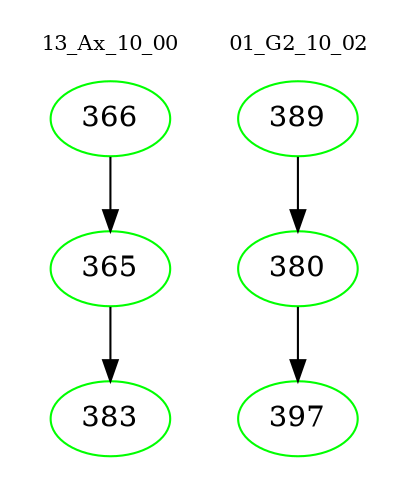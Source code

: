 digraph{
subgraph cluster_0 {
color = white
label = "13_Ax_10_00";
fontsize=10;
T0_366 [label="366", color="green"]
T0_366 -> T0_365 [color="black"]
T0_365 [label="365", color="green"]
T0_365 -> T0_383 [color="black"]
T0_383 [label="383", color="green"]
}
subgraph cluster_1 {
color = white
label = "01_G2_10_02";
fontsize=10;
T1_389 [label="389", color="green"]
T1_389 -> T1_380 [color="black"]
T1_380 [label="380", color="green"]
T1_380 -> T1_397 [color="black"]
T1_397 [label="397", color="green"]
}
}
